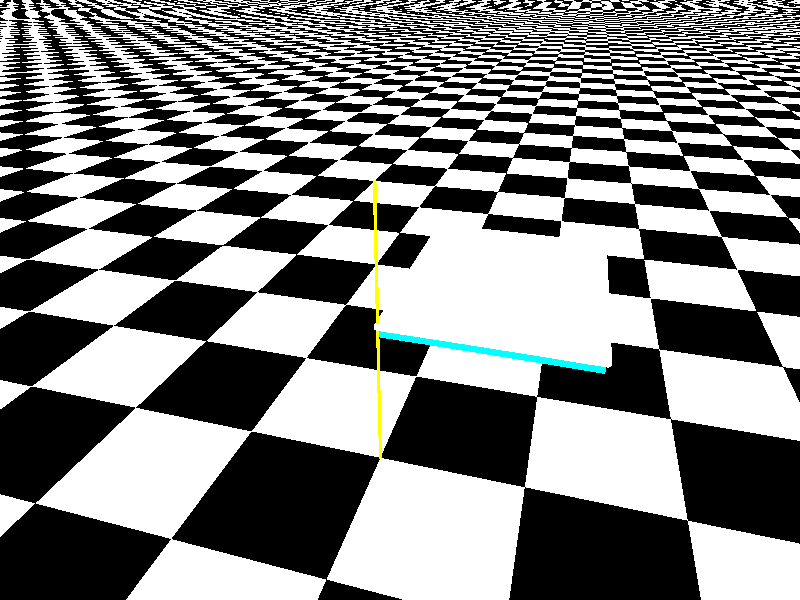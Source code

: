 global_settings {
 //  ambient_light 0
  // ambient_light 0  radiosity {  }
  // max_trace_level 200
  assumed_gamma 1
}

plane { y, 0
  pigment {
    checker color rgb <0,0,0>, colour rgb <1,1,1>
  }
}

#local bigrad = 77.48 ; // big radius.  Not bi grad.
#local thick = 0.1;
#local tinyrad=thick/4;

#local rotwidth = 1;
#local rotdepth = 1.3;

#local xclippers = union {
      plane {  z 0               texture { pigment { color rgb<0,1,1> } } }
      plane { -z 0 rotate  rotdepth * x texture { pigment { color rgb<0,1,1> } } }
      };
#local zclippers = union {
      plane {  x 0               texture { pigment { color rgb<1,0,1> } } }
      plane { -x 0 rotate -rotwidth * z texture { pigment { color rgb<1,0,1> } } }
      };


union {
  union {
    difference {
      sphere { 0, bigrad + thick }
      sphere { 0, bigrad }
      xclippers
      zclippers
    }
    difference {
      union {
        torus {bigrad+thick-tinyrad, tinyrad rotate 90*z}
        torus {bigrad+thick-tinyrad, tinyrad rotate (90-rotwidth)*z}
      }
      xclippers
    }
    difference {
      union {
        torus {bigrad+thick-tinyrad, tinyrad rotate (90+rotdepth)*x}
        torus {bigrad+thick-tinyrad, tinyrad rotate 90*x}
      }
      zclippers
    }
  }
  sphere { 0 tinyrad translate (bigrad + thick - tinyrad) * y}
  sphere { 0 tinyrad translate (bigrad + thick - tinyrad) * y rotate -rotwidth * z}
  sphere { 0 tinyrad translate (bigrad + thick - tinyrad) * y rotate  rotdepth * x}
  sphere { 0 tinyrad translate (bigrad + thick - tinyrad) * y rotate <rotdepth, 0, -rotwidth>}
  texture { pigment { color rgb<1,1,1> }}  
  translate -(bigrad - 1 ) * y
}

cylinder { 0, 2*y, 0.01
  texture { pigment { color rgb<1,1,0> }}
  
}



#if (0)
light_source {
  <0,0,0>             // light's position (translated below)
  color rgb 1.0       // light's color
  area_light
  <0.5, 0, 0> <0, 0.5, 0>
  9, 9
  adaptive 1          // 0,1,2,3...
  //jitter              // adds random softening of light
  circular            // make the shape of the light circular
   orient              // orient light
    looks_like {sphere {0, 0.1 texture {pigment {color rgb <1,1,1>}} finish { ambient 1 diffuse 1 }}}
  translate <2, 1.5, -2>
}
#end

light_source { <2, 1.5, -2> rgb 1
  looks_like {sphere {0, 0.1 texture {pigment {color rgb <1,1,1>}} finish { ambient 1 }}}
}


camera { location <1, 3, -3> look_at <0, 1, 0.5> }
